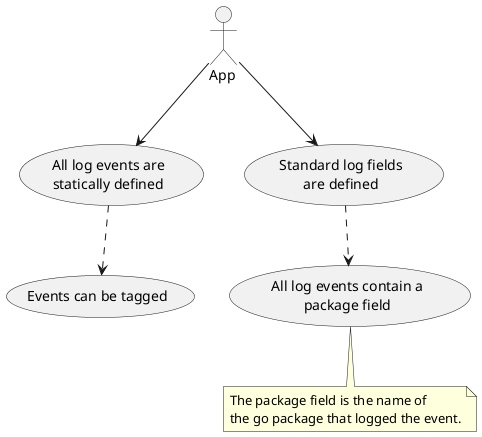 @startuml
actor :App : as APP

usecase LOG_EVENT as "All log events are
statically defined"

usecase EVENT_TAGS as "Events can be tagged"


usecase PACKAGE_LOGGER as "All log events contain a
package field"

note bottom of PACKAGE_LOGGER {
The package field is the name of
the go package that logged the event.
}

usecase STD_LOG_FIELDS as "Standard log fields
are defined"

APP --> LOG_EVENT
APP --> STD_LOG_FIELDS

STD_LOG_FIELDS ..> PACKAGE_LOGGER
LOG_EVENT ..> EVENT_TAGS
@enduml